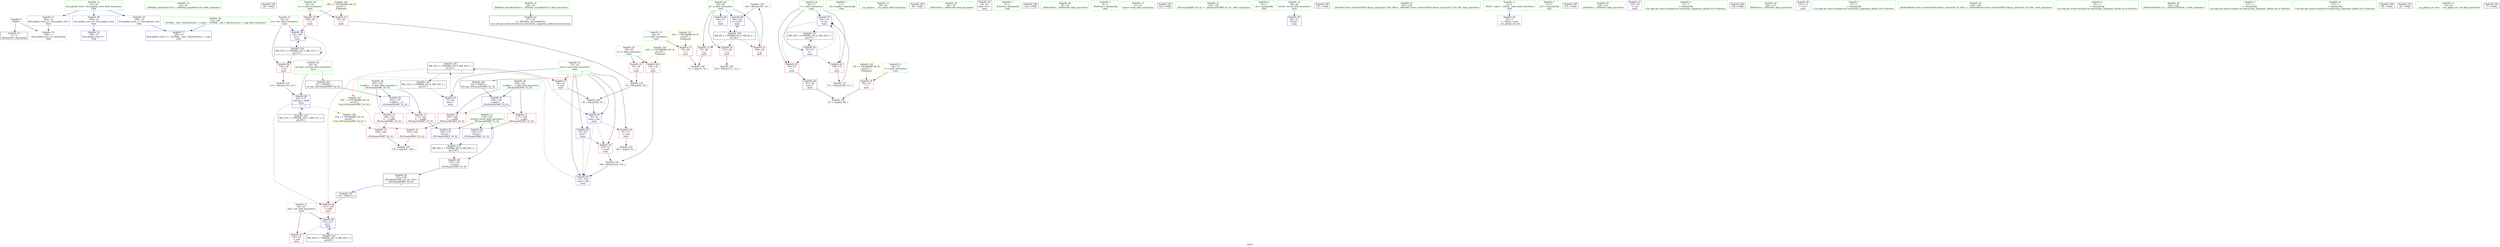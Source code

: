 digraph "SVFG" {
	label="SVFG";

	Node0x562580e110e0 [shape=record,color=grey,label="{NodeID: 0\nNullPtr}"];
	Node0x562580e110e0 -> Node0x562580e27d50[style=solid];
	Node0x562580e110e0 -> Node0x562580e2acd0[style=solid];
	Node0x562580e264f0 [shape=record,color=green,label="{NodeID: 14\n23\<--24\n_ZNSt8ios_base4InitC1Ev\<--_ZNSt8ios_base4InitC1Ev_field_insensitive\n}"];
	Node0x562580e2be20 [shape=record,color=black,label="{NodeID: 194\n89 = PHI()\n}"];
	Node0x562580e27110 [shape=record,color=green,label="{NodeID: 28\n64\<--65\nref.tmp\<--ref.tmp_field_insensitive\nmain\n|{|<s1>7}}"];
	Node0x562580e27110 -> Node0x562580e2b520[style=solid];
	Node0x562580e27110:s1 -> Node0x562580e2c680[style=solid,color=red];
	Node0x562580e27e50 [shape=record,color=black,label="{NodeID: 42\n27\<--28\n\<--_ZNSt8ios_base4InitD1Ev\nCan only get source location for instruction, argument, global var or function.}"];
	Node0x562580e2ebd0 [shape=record,color=grey,label="{NodeID: 139\n145 = Binary(144, 111, )\n}"];
	Node0x562580e2ebd0 -> Node0x562580e2b6c0[style=solid];
	Node0x562580e29a90 [shape=record,color=red,label="{NodeID: 56\n86\<--50\n\<--l\nmain\n}"];
	Node0x562580e29a90 -> Node0x562580e28d30[style=solid];
	Node0x562580e366d0 [shape=record,color=black,label="{NodeID: 153\nMR_22V_2 = PHI(MR_22V_3, MR_22V_1, )\npts\{65 \}\n}"];
	Node0x562580e366d0 -> Node0x562580e2b520[style=dashed];
	Node0x562580e2a5f0 [shape=record,color=red,label="{NodeID: 70\n166\<--160\n\<--__a.addr\n_ZSt3maxIxERKT_S2_S2_\n}"];
	Node0x562580e2a5f0 -> Node0x562580e2a930[style=solid];
	Node0x562580e389b0 [shape=record,color=yellow,style=double,label="{NodeID: 167\n10V_1 = ENCHI(MR_10V_0)\npts\{53 \}\nFun[_ZSt3maxIxERKT_S2_S2_]}"];
	Node0x562580e389b0 -> Node0x562580e2a930[style=dashed];
	Node0x562580e2b1e0 [shape=record,color=blue,label="{NodeID: 84\n52\<--81\nnum\<--\nmain\n}"];
	Node0x562580e2b1e0 -> Node0x562580e29d00[style=dashed];
	Node0x562580e2b1e0 -> Node0x562580e2b2b0[style=dashed];
	Node0x562580e25580 [shape=record,color=green,label="{NodeID: 1\n7\<--1\n__dso_handle\<--dummyObj\nGlob }"];
	Node0x562580e265f0 [shape=record,color=green,label="{NodeID: 15\n29\<--30\n__cxa_atexit\<--__cxa_atexit_field_insensitive\n}"];
	Node0x562580e2bef0 [shape=record,color=black,label="{NodeID: 195\n90 = PHI()\n}"];
	Node0x562580e271e0 [shape=record,color=green,label="{NodeID: 29\n69\<--70\n_ZNSirsERi\<--_ZNSirsERi_field_insensitive\n}"];
	Node0x562580e27f50 [shape=record,color=black,label="{NodeID: 43\n43\<--67\nmain_ret\<--\nmain\n}"];
	Node0x562580e2ed50 [shape=record,color=grey,label="{NodeID: 140\n95 = Binary(94, 93, )\n}"];
	Node0x562580e2ed50 -> Node0x562580e2b110[style=solid];
	Node0x562580e29b60 [shape=record,color=red,label="{NodeID: 57\n94\<--52\n\<--num\nmain\n}"];
	Node0x562580e29b60 -> Node0x562580e2ed50[style=solid];
	Node0x562580e2a6c0 [shape=record,color=red,label="{NodeID: 71\n175\<--160\n\<--__a.addr\n_ZSt3maxIxERKT_S2_S2_\n}"];
	Node0x562580e2a6c0 -> Node0x562580e2ba00[style=solid];
	Node0x562580e38ac0 [shape=record,color=yellow,style=double,label="{NodeID: 168\n22V_1 = ENCHI(MR_22V_0)\npts\{65 \}\nFun[_ZSt3maxIxERKT_S2_S2_]}"];
	Node0x562580e38ac0 -> Node0x562580e2aa00[style=dashed];
	Node0x562580e2b2b0 [shape=record,color=blue,label="{NodeID: 85\n52\<--104\nnum\<--add\nmain\n}"];
	Node0x562580e2b2b0 -> Node0x562580e33ed0[style=dashed];
	Node0x562580e25610 [shape=record,color=green,label="{NodeID: 2\n8\<--1\n_ZSt3cin\<--dummyObj\nGlob }"];
	Node0x562580e266f0 [shape=record,color=green,label="{NodeID: 16\n28\<--34\n_ZNSt8ios_base4InitD1Ev\<--_ZNSt8ios_base4InitD1Ev_field_insensitive\n}"];
	Node0x562580e266f0 -> Node0x562580e27e50[style=solid];
	Node0x562580e2bfc0 [shape=record,color=black,label="{NodeID: 196\n124 = PHI()\n}"];
	Node0x562580e272e0 [shape=record,color=green,label="{NodeID: 30\n78\<--79\n_ZNSirsERx\<--_ZNSirsERx_field_insensitive\n}"];
	Node0x562580e28020 [shape=record,color=black,label="{NodeID: 44\n85\<--84\nconv\<--\nmain\n}"];
	Node0x562580e28020 -> Node0x562580e28d30[style=solid];
	Node0x562580e28bb0 [shape=record,color=grey,label="{NodeID: 141\n98 = cmp(97, 81, )\n}"];
	Node0x562580e29c30 [shape=record,color=red,label="{NodeID: 58\n97\<--52\n\<--num\nmain\n}"];
	Node0x562580e29c30 -> Node0x562580e28bb0[style=solid];
	Node0x562580e370d0 [shape=record,color=black,label="{NodeID: 155\nMR_26V_3 = PHI(MR_26V_4, MR_26V_2, )\npts\{159 \}\n}"];
	Node0x562580e370d0 -> Node0x562580e2a520[style=dashed];
	Node0x562580e2a790 [shape=record,color=red,label="{NodeID: 72\n168\<--162\n\<--__b.addr\n_ZSt3maxIxERKT_S2_S2_\n}"];
	Node0x562580e2a790 -> Node0x562580e2aa00[style=solid];
	Node0x562580e2b380 [shape=record,color=blue,label="{NodeID: 86\n54\<--106\nlev\<--\nmain\n}"];
	Node0x562580e2b380 -> Node0x562580e29dd0[style=dashed];
	Node0x562580e2b380 -> Node0x562580e2b380[style=dashed];
	Node0x562580e2b380 -> Node0x562580e357d0[style=dashed];
	Node0x562580e256a0 [shape=record,color=green,label="{NodeID: 3\n9\<--1\n_ZSt4cout\<--dummyObj\nGlob }"];
	Node0x562580e267f0 [shape=record,color=green,label="{NodeID: 17\n41\<--42\nmain\<--main_field_insensitive\n}"];
	Node0x562580e2c0f0 [shape=record,color=black,label="{NodeID: 197\n129 = PHI()\n}"];
	Node0x562580e273e0 [shape=record,color=green,label="{NodeID: 31\n119\<--120\n_ZSt3maxIxERKT_S2_S2_\<--_ZSt3maxIxERKT_S2_S2__field_insensitive\n}"];
	Node0x562580e280f0 [shape=record,color=black,label="{NodeID: 45\n155\<--178\n_ZSt3maxIxERKT_S2_S2__ret\<--\n_ZSt3maxIxERKT_S2_S2_\n|{<s0>7}}"];
	Node0x562580e280f0:s0 -> Node0x562580e41cb0[style=solid,color=blue];
	Node0x562580e28d30 [shape=record,color=grey,label="{NodeID: 142\n87 = cmp(85, 86, )\n}"];
	Node0x562580e29d00 [shape=record,color=red,label="{NodeID: 59\n103\<--52\n\<--num\nmain\n}"];
	Node0x562580e29d00 -> Node0x562580e2e750[style=solid];
	Node0x562580e2a860 [shape=record,color=red,label="{NodeID: 73\n172\<--162\n\<--__b.addr\n_ZSt3maxIxERKT_S2_S2_\n}"];
	Node0x562580e2a860 -> Node0x562580e2b930[style=solid];
	Node0x562580e2b450 [shape=record,color=blue,label="{NodeID: 87\n56\<--110\ni\<--inc\nmain\n}"];
	Node0x562580e2b450 -> Node0x562580e29ea0[style=dashed];
	Node0x562580e2b450 -> Node0x562580e29f70[style=dashed];
	Node0x562580e2b450 -> Node0x562580e2b450[style=dashed];
	Node0x562580e2b450 -> Node0x562580e35cd0[style=dashed];
	Node0x562580e25730 [shape=record,color=green,label="{NodeID: 4\n10\<--1\n.str\<--dummyObj\nGlob }"];
	Node0x562580e268f0 [shape=record,color=green,label="{NodeID: 18\n44\<--45\nretval\<--retval_field_insensitive\nmain\n}"];
	Node0x562580e268f0 -> Node0x562580e2add0[style=solid];
	Node0x562580e2c1f0 [shape=record,color=black,label="{NodeID: 198\n133 = PHI()\n}"];
	Node0x562580e274e0 [shape=record,color=green,label="{NodeID: 32\n125\<--126\n_ZStlsISt11char_traitsIcEERSt13basic_ostreamIcT_ES5_PKc\<--_ZStlsISt11char_traitsIcEERSt13basic_ostreamIcT_ES5_PKc_field_insensitive\n}"];
	Node0x562580e281c0 [shape=record,color=purple,label="{NodeID: 46\n25\<--4\n\<--_ZStL8__ioinit\n__cxx_global_var_init\n}"];
	Node0x562580e28eb0 [shape=record,color=grey,label="{NodeID: 143\n170 = cmp(167, 169, )\n}"];
	Node0x562580e29dd0 [shape=record,color=red,label="{NodeID: 60\n114\<--54\n\<--lev\nmain\n}"];
	Node0x562580e29dd0 -> Node0x562580e2e5d0[style=solid];
	Node0x562580e380f0 [shape=record,color=yellow,style=double,label="{NodeID: 157\n4V_1 = ENCHI(MR_4V_0)\npts\{47 \}\nFun[main]}"];
	Node0x562580e380f0 -> Node0x562580e29750[style=dashed];
	Node0x562580e2a930 [shape=record,color=red,label="{NodeID: 74\n167\<--166\n\<--\n_ZSt3maxIxERKT_S2_S2_\n}"];
	Node0x562580e2a930 -> Node0x562580e28eb0[style=solid];
	Node0x562580e2b520 [shape=record,color=blue,label="{NodeID: 88\n64\<--115\nref.tmp\<--add8\nmain\n|{|<s2>7}}"];
	Node0x562580e2b520 -> Node0x562580e2a450[style=dashed];
	Node0x562580e2b520 -> Node0x562580e366d0[style=dashed];
	Node0x562580e2b520:s2 -> Node0x562580e38ac0[style=dashed,color=red];
	Node0x562580e25f70 [shape=record,color=green,label="{NodeID: 5\n12\<--1\n.str.1\<--dummyObj\nGlob }"];
	Node0x562580e269c0 [shape=record,color=green,label="{NodeID: 19\n46\<--47\nt\<--t_field_insensitive\nmain\n}"];
	Node0x562580e269c0 -> Node0x562580e29750[style=solid];
	Node0x562580e2c2f0 [shape=record,color=black,label="{NodeID: 199\n135 = PHI()\n}"];
	Node0x562580e275e0 [shape=record,color=green,label="{NodeID: 33\n130\<--131\n_ZNSolsEi\<--_ZNSolsEi_field_insensitive\n}"];
	Node0x562580e28290 [shape=record,color=purple,label="{NodeID: 47\n123\<--10\n\<--.str\nmain\n}"];
	Node0x562580e29030 [shape=record,color=grey,label="{NodeID: 144\n75 = cmp(73, 74, )\n}"];
	Node0x562580e29ea0 [shape=record,color=red,label="{NodeID: 61\n84\<--56\n\<--i\nmain\n}"];
	Node0x562580e29ea0 -> Node0x562580e28020[style=solid];
	Node0x562580e2aa00 [shape=record,color=red,label="{NodeID: 75\n169\<--168\n\<--\n_ZSt3maxIxERKT_S2_S2_\n}"];
	Node0x562580e2aa00 -> Node0x562580e28eb0[style=solid];
	Node0x562580e2b5f0 [shape=record,color=blue,label="{NodeID: 89\n62\<--121\nans\<--\nmain\n}"];
	Node0x562580e2b5f0 -> Node0x562580e2a380[style=dashed];
	Node0x562580e2b5f0 -> Node0x562580e361d0[style=dashed];
	Node0x562580e26000 [shape=record,color=green,label="{NodeID: 6\n15\<--1\n\<--dummyObj\nCan only get source location for instruction, argument, global var or function.}"];
	Node0x562580e26a90 [shape=record,color=green,label="{NodeID: 20\n48\<--49\np\<--p_field_insensitive\nmain\n}"];
	Node0x562580e26a90 -> Node0x562580e29820[style=solid];
	Node0x562580e26a90 -> Node0x562580e298f0[style=solid];
	Node0x562580e26a90 -> Node0x562580e299c0[style=solid];
	Node0x562580e26a90 -> Node0x562580e2aea0[style=solid];
	Node0x562580e26a90 -> Node0x562580e2b6c0[style=solid];
	Node0x562580e2c3f0 [shape=record,color=black,label="{NodeID: 200\n138 = PHI()\n}"];
	Node0x562580e276e0 [shape=record,color=green,label="{NodeID: 34\n136\<--137\n_ZNSolsEx\<--_ZNSolsEx_field_insensitive\n}"];
	Node0x562580e29380 [shape=record,color=purple,label="{NodeID: 48\n132\<--12\n\<--.str.1\nmain\n}"];
	Node0x562580e33ed0 [shape=record,color=black,label="{NodeID: 145\nMR_10V_4 = PHI(MR_10V_8, MR_10V_3, )\npts\{53 \}\n|{|<s4>7}}"];
	Node0x562580e33ed0 -> Node0x562580e29b60[style=dashed];
	Node0x562580e33ed0 -> Node0x562580e2a450[style=dashed];
	Node0x562580e33ed0 -> Node0x562580e2b110[style=dashed];
	Node0x562580e33ed0 -> Node0x562580e352d0[style=dashed];
	Node0x562580e33ed0:s4 -> Node0x562580e389b0[style=dashed,color=red];
	Node0x562580e29f70 [shape=record,color=red,label="{NodeID: 62\n109\<--56\n\<--i\nmain\n}"];
	Node0x562580e29f70 -> Node0x562580e2e8d0[style=solid];
	Node0x562580e382b0 [shape=record,color=yellow,style=double,label="{NodeID: 159\n8V_1 = ENCHI(MR_8V_0)\npts\{51 \}\nFun[main]}"];
	Node0x562580e382b0 -> Node0x562580e29a90[style=dashed];
	Node0x562580e2aad0 [shape=record,color=blue,label="{NodeID: 76\n198\<--15\nllvm.global_ctors_0\<--\nGlob }"];
	Node0x562580e2b6c0 [shape=record,color=blue,label="{NodeID: 90\n48\<--145\np\<--inc17\nmain\n}"];
	Node0x562580e2b6c0 -> Node0x562580e34dd0[style=dashed];
	Node0x562580e26090 [shape=record,color=green,label="{NodeID: 7\n67\<--1\n\<--dummyObj\nCan only get source location for instruction, argument, global var or function.}"];
	Node0x562580e26b60 [shape=record,color=green,label="{NodeID: 21\n50\<--51\nl\<--l_field_insensitive\nmain\n}"];
	Node0x562580e26b60 -> Node0x562580e29a90[style=solid];
	Node0x562580e2c4c0 [shape=record,color=black,label="{NodeID: 201\n156 = PHI(52, )\n0th arg _ZSt3maxIxERKT_S2_S2_ }"];
	Node0x562580e2c4c0 -> Node0x562580e2b790[style=solid];
	Node0x562580e277e0 [shape=record,color=green,label="{NodeID: 35\n139\<--140\n_ZSt4endlIcSt11char_traitsIcEERSt13basic_ostreamIT_T0_ES6_\<--_ZSt4endlIcSt11char_traitsIcEERSt13basic_ostreamIT_T0_ES6__field_insensitive\n}"];
	Node0x562580e29450 [shape=record,color=purple,label="{NodeID: 49\n198\<--14\nllvm.global_ctors_0\<--llvm.global_ctors\nGlob }"];
	Node0x562580e29450 -> Node0x562580e2aad0[style=solid];
	Node0x562580e2a040 [shape=record,color=red,label="{NodeID: 63\n91\<--58\n\<--n\nmain\n}"];
	Node0x562580e2a040 -> Node0x562580e2e450[style=solid];
	Node0x562580e2abd0 [shape=record,color=blue,label="{NodeID: 77\n199\<--16\nllvm.global_ctors_1\<--_GLOBAL__sub_I_AlexSeverina_1_1.cpp\nGlob }"];
	Node0x562580e2b790 [shape=record,color=blue,label="{NodeID: 91\n160\<--156\n__a.addr\<--__a\n_ZSt3maxIxERKT_S2_S2_\n}"];
	Node0x562580e2b790 -> Node0x562580e2a5f0[style=dashed];
	Node0x562580e2b790 -> Node0x562580e2a6c0[style=dashed];
	Node0x562580e26120 [shape=record,color=green,label="{NodeID: 8\n81\<--1\n\<--dummyObj\nCan only get source location for instruction, argument, global var or function.}"];
	Node0x562580e26c30 [shape=record,color=green,label="{NodeID: 22\n52\<--53\nnum\<--num_field_insensitive\nmain\n|{|<s7>7}}"];
	Node0x562580e26c30 -> Node0x562580e29b60[style=solid];
	Node0x562580e26c30 -> Node0x562580e29c30[style=solid];
	Node0x562580e26c30 -> Node0x562580e29d00[style=solid];
	Node0x562580e26c30 -> Node0x562580e2af70[style=solid];
	Node0x562580e26c30 -> Node0x562580e2b110[style=solid];
	Node0x562580e26c30 -> Node0x562580e2b1e0[style=solid];
	Node0x562580e26c30 -> Node0x562580e2b2b0[style=solid];
	Node0x562580e26c30:s7 -> Node0x562580e2c4c0[style=solid,color=red];
	Node0x562580e2c680 [shape=record,color=black,label="{NodeID: 202\n157 = PHI(64, )\n1st arg _ZSt3maxIxERKT_S2_S2_ }"];
	Node0x562580e2c680 -> Node0x562580e2b860[style=solid];
	Node0x562580e278e0 [shape=record,color=green,label="{NodeID: 36\n141\<--142\n_ZNSolsEPFRSoS_E\<--_ZNSolsEPFRSoS_E_field_insensitive\n}"];
	Node0x562580e29550 [shape=record,color=purple,label="{NodeID: 50\n199\<--14\nllvm.global_ctors_1\<--llvm.global_ctors\nGlob }"];
	Node0x562580e29550 -> Node0x562580e2abd0[style=solid];
	Node0x562580e2a110 [shape=record,color=red,label="{NodeID: 64\n102\<--58\n\<--n\nmain\n}"];
	Node0x562580e2a110 -> Node0x562580e2e750[style=solid];
	Node0x562580e2acd0 [shape=record,color=blue, style = dotted,label="{NodeID: 78\n200\<--3\nllvm.global_ctors_2\<--dummyVal\nGlob }"];
	Node0x562580e2b860 [shape=record,color=blue,label="{NodeID: 92\n162\<--157\n__b.addr\<--__b\n_ZSt3maxIxERKT_S2_S2_\n}"];
	Node0x562580e2b860 -> Node0x562580e2a790[style=dashed];
	Node0x562580e2b860 -> Node0x562580e2a860[style=dashed];
	Node0x562580e261b0 [shape=record,color=green,label="{NodeID: 9\n111\<--1\n\<--dummyObj\nCan only get source location for instruction, argument, global var or function.}"];
	Node0x562580e26d00 [shape=record,color=green,label="{NodeID: 23\n54\<--55\nlev\<--lev_field_insensitive\nmain\n}"];
	Node0x562580e26d00 -> Node0x562580e29dd0[style=solid];
	Node0x562580e26d00 -> Node0x562580e2b380[style=solid];
	Node0x562580e279e0 [shape=record,color=green,label="{NodeID: 37\n158\<--159\nretval\<--retval_field_insensitive\n_ZSt3maxIxERKT_S2_S2_\n}"];
	Node0x562580e279e0 -> Node0x562580e2a520[style=solid];
	Node0x562580e279e0 -> Node0x562580e2b930[style=solid];
	Node0x562580e279e0 -> Node0x562580e2ba00[style=solid];
	Node0x562580e2e450 [shape=record,color=grey,label="{NodeID: 134\n93 = Binary(91, 92, )\n}"];
	Node0x562580e2e450 -> Node0x562580e2ed50[style=solid];
	Node0x562580e29650 [shape=record,color=purple,label="{NodeID: 51\n200\<--14\nllvm.global_ctors_2\<--llvm.global_ctors\nGlob }"];
	Node0x562580e29650 -> Node0x562580e2acd0[style=solid];
	Node0x562580e34dd0 [shape=record,color=black,label="{NodeID: 148\nMR_6V_3 = PHI(MR_6V_4, MR_6V_2, )\npts\{49 \}\n}"];
	Node0x562580e34dd0 -> Node0x562580e29820[style=dashed];
	Node0x562580e34dd0 -> Node0x562580e298f0[style=dashed];
	Node0x562580e34dd0 -> Node0x562580e299c0[style=dashed];
	Node0x562580e34dd0 -> Node0x562580e2b6c0[style=dashed];
	Node0x562580e2a1e0 [shape=record,color=red,label="{NodeID: 65\n92\<--60\n\<--e\nmain\n}"];
	Node0x562580e2a1e0 -> Node0x562580e2e450[style=solid];
	Node0x562580e2add0 [shape=record,color=blue,label="{NodeID: 79\n44\<--67\nretval\<--\nmain\n}"];
	Node0x562580e2b930 [shape=record,color=blue,label="{NodeID: 93\n158\<--172\nretval\<--\n_ZSt3maxIxERKT_S2_S2_\n}"];
	Node0x562580e2b930 -> Node0x562580e370d0[style=dashed];
	Node0x562580e26240 [shape=record,color=green,label="{NodeID: 10\n116\<--1\n\<--dummyObj\nCan only get source location for instruction, argument, global var or function.}"];
	Node0x562580c4b090 [shape=record,color=black,label="{NodeID: 190\n68 = PHI()\n}"];
	Node0x562580e26dd0 [shape=record,color=green,label="{NodeID: 24\n56\<--57\ni\<--i_field_insensitive\nmain\n}"];
	Node0x562580e26dd0 -> Node0x562580e29ea0[style=solid];
	Node0x562580e26dd0 -> Node0x562580e29f70[style=solid];
	Node0x562580e26dd0 -> Node0x562580e2b040[style=solid];
	Node0x562580e26dd0 -> Node0x562580e2b450[style=solid];
	Node0x562580e27ab0 [shape=record,color=green,label="{NodeID: 38\n160\<--161\n__a.addr\<--__a.addr_field_insensitive\n_ZSt3maxIxERKT_S2_S2_\n}"];
	Node0x562580e27ab0 -> Node0x562580e2a5f0[style=solid];
	Node0x562580e27ab0 -> Node0x562580e2a6c0[style=solid];
	Node0x562580e27ab0 -> Node0x562580e2b790[style=solid];
	Node0x562580e2e5d0 [shape=record,color=grey,label="{NodeID: 135\n115 = Binary(114, 116, )\n}"];
	Node0x562580e2e5d0 -> Node0x562580e2b520[style=solid];
	Node0x562580e29750 [shape=record,color=red,label="{NodeID: 52\n74\<--46\n\<--t\nmain\n}"];
	Node0x562580e29750 -> Node0x562580e29030[style=solid];
	Node0x562580e352d0 [shape=record,color=black,label="{NodeID: 149\nMR_10V_2 = PHI(MR_10V_4, MR_10V_1, )\npts\{53 \}\n}"];
	Node0x562580e352d0 -> Node0x562580e2af70[style=dashed];
	Node0x562580e2a2b0 [shape=record,color=red,label="{NodeID: 66\n106\<--60\n\<--e\nmain\n}"];
	Node0x562580e2a2b0 -> Node0x562580e2b380[style=solid];
	Node0x562580e38630 [shape=record,color=yellow,style=double,label="{NodeID: 163\n16V_1 = ENCHI(MR_16V_0)\npts\{59 \}\nFun[main]}"];
	Node0x562580e38630 -> Node0x562580e2a040[style=dashed];
	Node0x562580e38630 -> Node0x562580e2a110[style=dashed];
	Node0x562580e2aea0 [shape=record,color=blue,label="{NodeID: 80\n48\<--67\np\<--\nmain\n}"];
	Node0x562580e2aea0 -> Node0x562580e34dd0[style=dashed];
	Node0x562580e2ba00 [shape=record,color=blue,label="{NodeID: 94\n158\<--175\nretval\<--\n_ZSt3maxIxERKT_S2_S2_\n}"];
	Node0x562580e2ba00 -> Node0x562580e370d0[style=dashed];
	Node0x562580e262d0 [shape=record,color=green,label="{NodeID: 11\n4\<--6\n_ZStL8__ioinit\<--_ZStL8__ioinit_field_insensitive\nGlob }"];
	Node0x562580e262d0 -> Node0x562580e281c0[style=solid];
	Node0x562580e41cb0 [shape=record,color=black,label="{NodeID: 191\n118 = PHI(155, )\n}"];
	Node0x562580e41cb0 -> Node0x562580e2a450[style=solid];
	Node0x562580e26ea0 [shape=record,color=green,label="{NodeID: 25\n58\<--59\nn\<--n_field_insensitive\nmain\n}"];
	Node0x562580e26ea0 -> Node0x562580e2a040[style=solid];
	Node0x562580e26ea0 -> Node0x562580e2a110[style=solid];
	Node0x562580e27b80 [shape=record,color=green,label="{NodeID: 39\n162\<--163\n__b.addr\<--__b.addr_field_insensitive\n_ZSt3maxIxERKT_S2_S2_\n}"];
	Node0x562580e27b80 -> Node0x562580e2a790[style=solid];
	Node0x562580e27b80 -> Node0x562580e2a860[style=solid];
	Node0x562580e27b80 -> Node0x562580e2b860[style=solid];
	Node0x562580e2e750 [shape=record,color=grey,label="{NodeID: 136\n104 = Binary(103, 102, )\n}"];
	Node0x562580e2e750 -> Node0x562580e2b2b0[style=solid];
	Node0x562580e29820 [shape=record,color=red,label="{NodeID: 53\n73\<--48\n\<--p\nmain\n}"];
	Node0x562580e29820 -> Node0x562580e29030[style=solid];
	Node0x562580e357d0 [shape=record,color=black,label="{NodeID: 150\nMR_12V_2 = PHI(MR_12V_3, MR_12V_1, )\npts\{55 \}\n}"];
	Node0x562580e357d0 -> Node0x562580e29dd0[style=dashed];
	Node0x562580e357d0 -> Node0x562580e2b380[style=dashed];
	Node0x562580e357d0 -> Node0x562580e357d0[style=dashed];
	Node0x562580e2a380 [shape=record,color=red,label="{NodeID: 67\n134\<--62\n\<--ans\nmain\n}"];
	Node0x562580e38710 [shape=record,color=yellow,style=double,label="{NodeID: 164\n18V_1 = ENCHI(MR_18V_0)\npts\{61 \}\nFun[main]}"];
	Node0x562580e38710 -> Node0x562580e2a1e0[style=dashed];
	Node0x562580e38710 -> Node0x562580e2a2b0[style=dashed];
	Node0x562580e2af70 [shape=record,color=blue,label="{NodeID: 81\n52\<--81\nnum\<--\nmain\n}"];
	Node0x562580e2af70 -> Node0x562580e33ed0[style=dashed];
	Node0x562580e26360 [shape=record,color=green,label="{NodeID: 12\n14\<--18\nllvm.global_ctors\<--llvm.global_ctors_field_insensitive\nGlob }"];
	Node0x562580e26360 -> Node0x562580e29450[style=solid];
	Node0x562580e26360 -> Node0x562580e29550[style=solid];
	Node0x562580e26360 -> Node0x562580e29650[style=solid];
	Node0x562580e2bc80 [shape=record,color=black,label="{NodeID: 192\n26 = PHI()\n}"];
	Node0x562580e26f70 [shape=record,color=green,label="{NodeID: 26\n60\<--61\ne\<--e_field_insensitive\nmain\n}"];
	Node0x562580e26f70 -> Node0x562580e2a1e0[style=solid];
	Node0x562580e26f70 -> Node0x562580e2a2b0[style=solid];
	Node0x562580e27c50 [shape=record,color=green,label="{NodeID: 40\n16\<--194\n_GLOBAL__sub_I_AlexSeverina_1_1.cpp\<--_GLOBAL__sub_I_AlexSeverina_1_1.cpp_field_insensitive\n}"];
	Node0x562580e27c50 -> Node0x562580e2abd0[style=solid];
	Node0x562580e2e8d0 [shape=record,color=grey,label="{NodeID: 137\n110 = Binary(109, 111, )\n}"];
	Node0x562580e2e8d0 -> Node0x562580e2b450[style=solid];
	Node0x562580e298f0 [shape=record,color=red,label="{NodeID: 54\n127\<--48\n\<--p\nmain\n}"];
	Node0x562580e298f0 -> Node0x562580e2ea50[style=solid];
	Node0x562580e35cd0 [shape=record,color=black,label="{NodeID: 151\nMR_14V_2 = PHI(MR_14V_4, MR_14V_1, )\npts\{57 \}\n}"];
	Node0x562580e35cd0 -> Node0x562580e2b040[style=dashed];
	Node0x562580e2a450 [shape=record,color=red,label="{NodeID: 68\n121\<--118\n\<--call9\nmain\n}"];
	Node0x562580e2a450 -> Node0x562580e2b5f0[style=solid];
	Node0x562580e2b040 [shape=record,color=blue,label="{NodeID: 82\n56\<--67\ni\<--\nmain\n}"];
	Node0x562580e2b040 -> Node0x562580e29ea0[style=dashed];
	Node0x562580e2b040 -> Node0x562580e29f70[style=dashed];
	Node0x562580e2b040 -> Node0x562580e2b450[style=dashed];
	Node0x562580e2b040 -> Node0x562580e35cd0[style=dashed];
	Node0x562580e263f0 [shape=record,color=green,label="{NodeID: 13\n19\<--20\n__cxx_global_var_init\<--__cxx_global_var_init_field_insensitive\n}"];
	Node0x562580e2bd50 [shape=record,color=black,label="{NodeID: 193\n77 = PHI()\n}"];
	Node0x562580e27040 [shape=record,color=green,label="{NodeID: 27\n62\<--63\nans\<--ans_field_insensitive\nmain\n}"];
	Node0x562580e27040 -> Node0x562580e2a380[style=solid];
	Node0x562580e27040 -> Node0x562580e2b5f0[style=solid];
	Node0x562580e27d50 [shape=record,color=black,label="{NodeID: 41\n2\<--3\ndummyVal\<--dummyVal\n}"];
	Node0x562580e2ea50 [shape=record,color=grey,label="{NodeID: 138\n128 = Binary(127, 111, )\n}"];
	Node0x562580e299c0 [shape=record,color=red,label="{NodeID: 55\n144\<--48\n\<--p\nmain\n}"];
	Node0x562580e299c0 -> Node0x562580e2ebd0[style=solid];
	Node0x562580e361d0 [shape=record,color=black,label="{NodeID: 152\nMR_20V_2 = PHI(MR_20V_3, MR_20V_1, )\npts\{63 \}\n}"];
	Node0x562580e361d0 -> Node0x562580e2b5f0[style=dashed];
	Node0x562580e2a520 [shape=record,color=red,label="{NodeID: 69\n178\<--158\n\<--retval\n_ZSt3maxIxERKT_S2_S2_\n}"];
	Node0x562580e2a520 -> Node0x562580e280f0[style=solid];
	Node0x562580e2b110 [shape=record,color=blue,label="{NodeID: 83\n52\<--95\nnum\<--sub\nmain\n}"];
	Node0x562580e2b110 -> Node0x562580e29c30[style=dashed];
	Node0x562580e2b110 -> Node0x562580e29d00[style=dashed];
	Node0x562580e2b110 -> Node0x562580e2b1e0[style=dashed];
	Node0x562580e2b110 -> Node0x562580e2b2b0[style=dashed];
}

